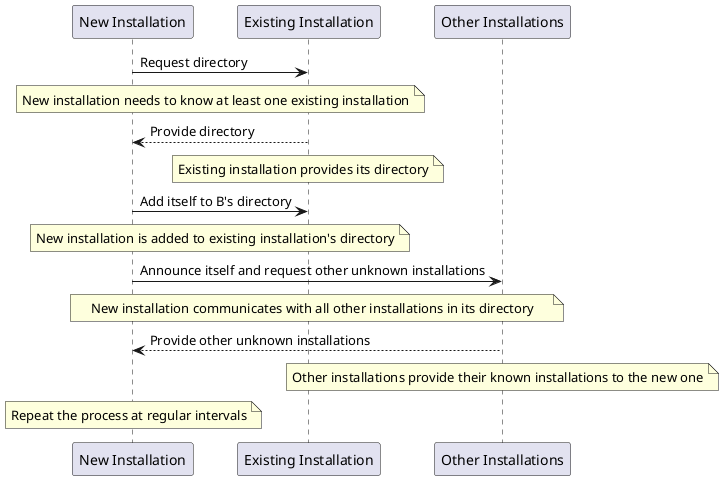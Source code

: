 @startuml
participant "New Installation" as A
participant "Existing Installation" as B
participant "Other Installations" as C

A -> B: Request directory
note over A, B: New installation needs to know at least one existing installation
B --> A: Provide directory
note over B: Existing installation provides its directory

A -> B: Add itself to B's directory
note over A, B: New installation is added to existing installation's directory

A -> C: Announce itself and request other unknown installations
note over A, C: New installation communicates with all other installations in its directory
C --> A: Provide other unknown installations
note over C: Other installations provide their known installations to the new one

note over A: Repeat the process at regular intervals
@enduml